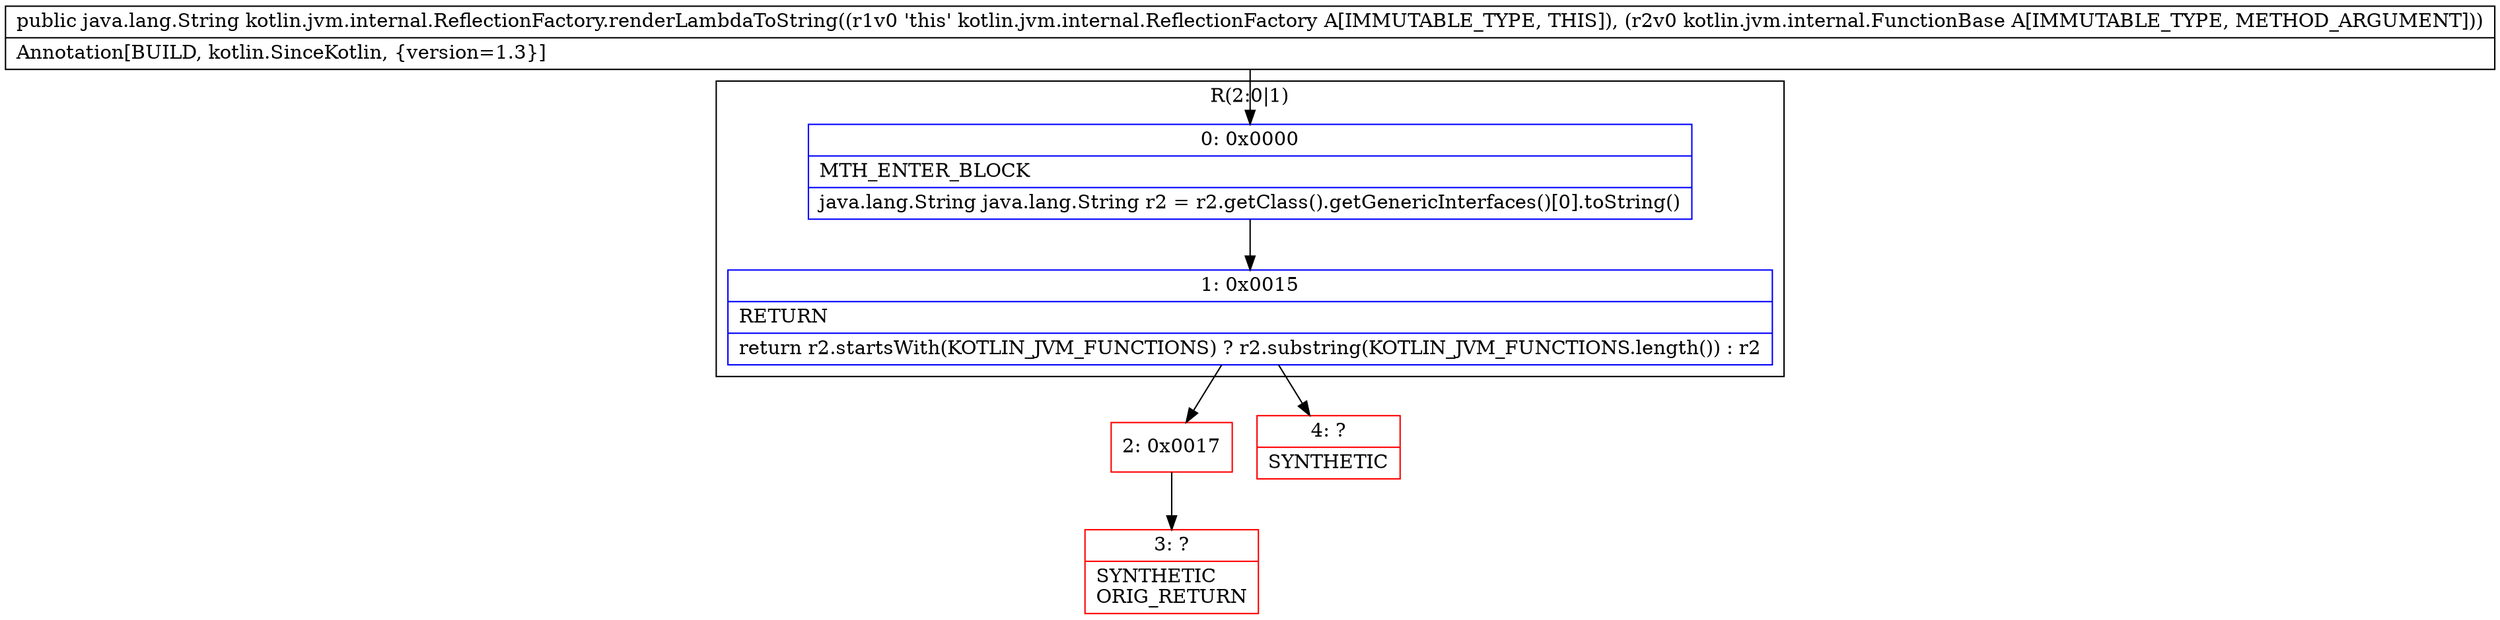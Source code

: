digraph "CFG forkotlin.jvm.internal.ReflectionFactory.renderLambdaToString(Lkotlin\/jvm\/internal\/FunctionBase;)Ljava\/lang\/String;" {
subgraph cluster_Region_1641392762 {
label = "R(2:0|1)";
node [shape=record,color=blue];
Node_0 [shape=record,label="{0\:\ 0x0000|MTH_ENTER_BLOCK\l|java.lang.String java.lang.String r2 = r2.getClass().getGenericInterfaces()[0].toString()\l}"];
Node_1 [shape=record,label="{1\:\ 0x0015|RETURN\l|return r2.startsWith(KOTLIN_JVM_FUNCTIONS) ? r2.substring(KOTLIN_JVM_FUNCTIONS.length()) : r2\l}"];
}
Node_2 [shape=record,color=red,label="{2\:\ 0x0017}"];
Node_3 [shape=record,color=red,label="{3\:\ ?|SYNTHETIC\lORIG_RETURN\l}"];
Node_4 [shape=record,color=red,label="{4\:\ ?|SYNTHETIC\l}"];
MethodNode[shape=record,label="{public java.lang.String kotlin.jvm.internal.ReflectionFactory.renderLambdaToString((r1v0 'this' kotlin.jvm.internal.ReflectionFactory A[IMMUTABLE_TYPE, THIS]), (r2v0 kotlin.jvm.internal.FunctionBase A[IMMUTABLE_TYPE, METHOD_ARGUMENT]))  | Annotation[BUILD, kotlin.SinceKotlin, \{version=1.3\}]\l}"];
MethodNode -> Node_0;
Node_0 -> Node_1;
Node_1 -> Node_2;
Node_1 -> Node_4;
Node_2 -> Node_3;
}

